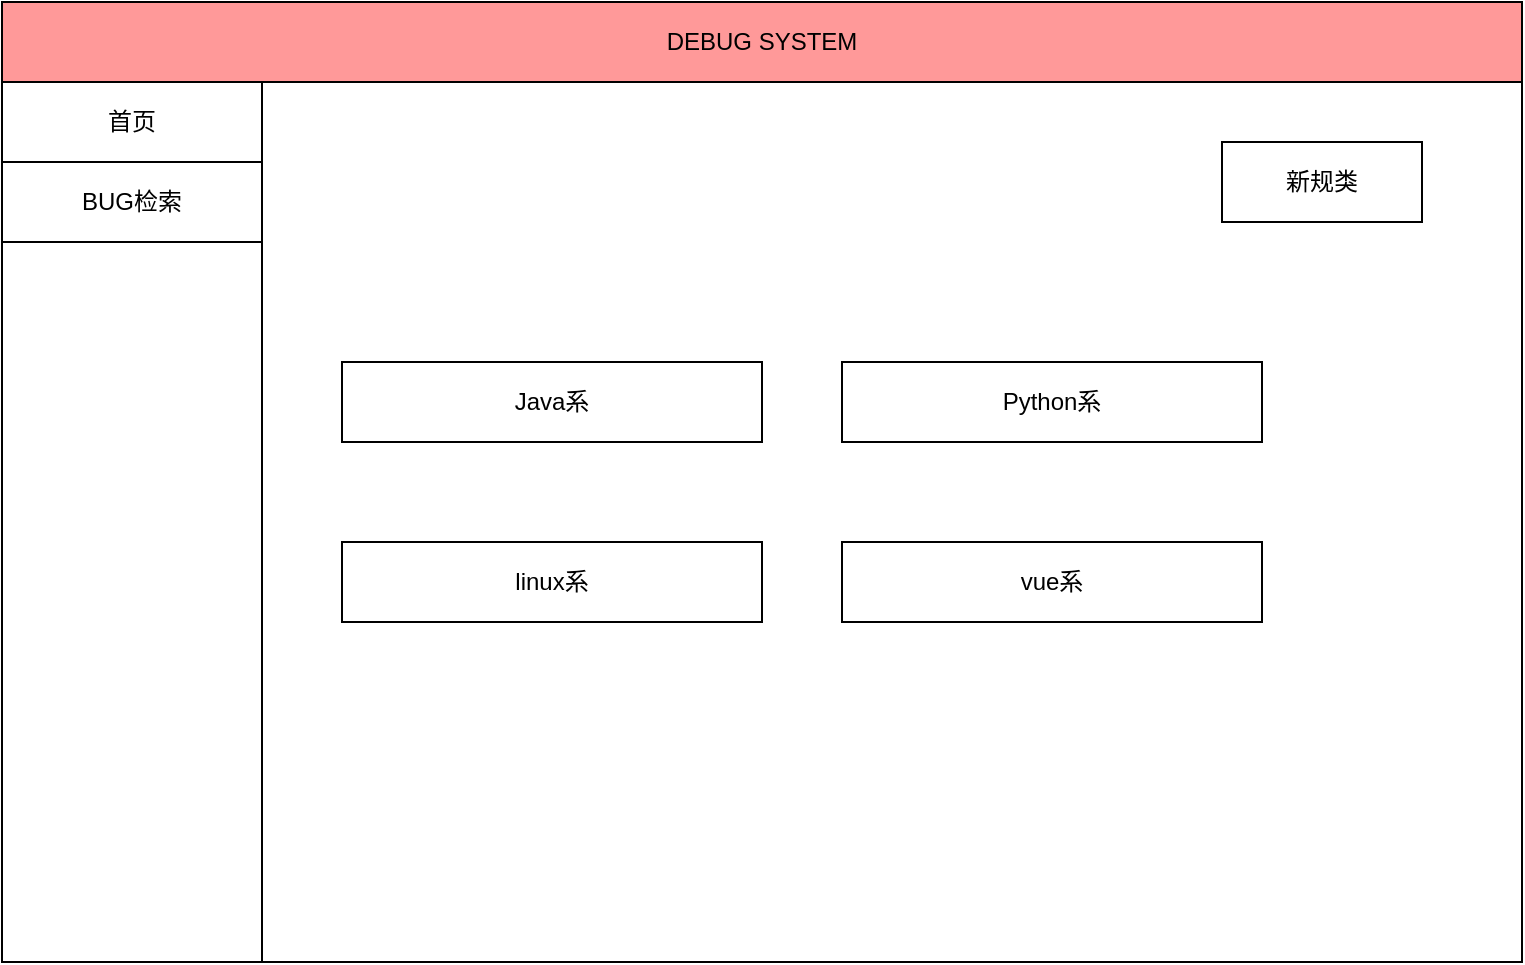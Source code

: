 <mxfile version="24.5.3" type="device" pages="4">
  <diagram name="首页1" id="JeKtLhlmnwfWFVigyM52">
    <mxGraphModel dx="763" dy="539" grid="1" gridSize="10" guides="1" tooltips="1" connect="1" arrows="1" fold="1" page="1" pageScale="1" pageWidth="850" pageHeight="1100" math="0" shadow="0">
      <root>
        <mxCell id="uLVkAg-No_3vYthOXZXG-0" />
        <mxCell id="uLVkAg-No_3vYthOXZXG-1" parent="uLVkAg-No_3vYthOXZXG-0" />
        <mxCell id="uLVkAg-No_3vYthOXZXG-2" value="" style="rounded=0;whiteSpace=wrap;html=1;movable=0;resizable=0;rotatable=0;deletable=0;editable=0;locked=1;connectable=0;" vertex="1" parent="uLVkAg-No_3vYthOXZXG-1">
          <mxGeometry x="40" y="160" width="760" height="480" as="geometry" />
        </mxCell>
        <mxCell id="uLVkAg-No_3vYthOXZXG-3" value="DEBUG SYSTEM" style="rounded=0;whiteSpace=wrap;html=1;fillColor=#FF9999;" vertex="1" parent="uLVkAg-No_3vYthOXZXG-1">
          <mxGeometry x="40" y="160" width="760" height="40" as="geometry" />
        </mxCell>
        <mxCell id="uLVkAg-No_3vYthOXZXG-4" value="" style="rounded=0;whiteSpace=wrap;html=1;" vertex="1" parent="uLVkAg-No_3vYthOXZXG-1">
          <mxGeometry x="40" y="200" width="130" height="440" as="geometry" />
        </mxCell>
        <mxCell id="uLVkAg-No_3vYthOXZXG-5" value="首页" style="rounded=0;whiteSpace=wrap;html=1;" vertex="1" parent="uLVkAg-No_3vYthOXZXG-1">
          <mxGeometry x="40" y="200" width="130" height="40" as="geometry" />
        </mxCell>
        <mxCell id="uLVkAg-No_3vYthOXZXG-6" value="BUG检索" style="rounded=0;whiteSpace=wrap;html=1;" vertex="1" parent="uLVkAg-No_3vYthOXZXG-1">
          <mxGeometry x="40" y="240" width="130" height="40" as="geometry" />
        </mxCell>
        <mxCell id="rDWR1ZieyAalPdPqhEKz-0" value="新规类" style="rounded=0;whiteSpace=wrap;html=1;" vertex="1" parent="uLVkAg-No_3vYthOXZXG-1">
          <mxGeometry x="650" y="230" width="100" height="40" as="geometry" />
        </mxCell>
        <mxCell id="ZA0ctwc0VG-7hXbFLkKi-0" value="Java系" style="rounded=0;whiteSpace=wrap;html=1;" vertex="1" parent="uLVkAg-No_3vYthOXZXG-1">
          <mxGeometry x="210" y="340" width="210" height="40" as="geometry" />
        </mxCell>
        <mxCell id="ZA0ctwc0VG-7hXbFLkKi-1" value="Python系" style="rounded=0;whiteSpace=wrap;html=1;" vertex="1" parent="uLVkAg-No_3vYthOXZXG-1">
          <mxGeometry x="460" y="340" width="210" height="40" as="geometry" />
        </mxCell>
        <mxCell id="ZA0ctwc0VG-7hXbFLkKi-3" value="linux系" style="rounded=0;whiteSpace=wrap;html=1;" vertex="1" parent="uLVkAg-No_3vYthOXZXG-1">
          <mxGeometry x="210" y="430" width="210" height="40" as="geometry" />
        </mxCell>
        <mxCell id="ZA0ctwc0VG-7hXbFLkKi-4" value="vue系" style="rounded=0;whiteSpace=wrap;html=1;" vertex="1" parent="uLVkAg-No_3vYthOXZXG-1">
          <mxGeometry x="460" y="430" width="210" height="40" as="geometry" />
        </mxCell>
      </root>
    </mxGraphModel>
  </diagram>
  <diagram name="首页2" id="vq-HMGgJBdpzq9eGKyt3">
    <mxGraphModel dx="795" dy="562" grid="1" gridSize="10" guides="1" tooltips="1" connect="1" arrows="1" fold="1" page="1" pageScale="1" pageWidth="850" pageHeight="1100" math="0" shadow="0">
      <root>
        <mxCell id="Xv2Txo00BqM7MxigzvJu-0" />
        <mxCell id="Xv2Txo00BqM7MxigzvJu-1" parent="Xv2Txo00BqM7MxigzvJu-0" />
        <mxCell id="Xv2Txo00BqM7MxigzvJu-2" value="" style="rounded=0;whiteSpace=wrap;html=1;movable=0;resizable=0;rotatable=0;deletable=0;editable=0;locked=1;connectable=0;" vertex="1" parent="Xv2Txo00BqM7MxigzvJu-1">
          <mxGeometry x="40" y="160" width="760" height="480" as="geometry" />
        </mxCell>
        <mxCell id="Xv2Txo00BqM7MxigzvJu-3" value="DEBUG SYSTEM" style="rounded=0;whiteSpace=wrap;html=1;fillColor=#FF9999;" vertex="1" parent="Xv2Txo00BqM7MxigzvJu-1">
          <mxGeometry x="40" y="160" width="760" height="40" as="geometry" />
        </mxCell>
        <mxCell id="Xv2Txo00BqM7MxigzvJu-4" value="" style="rounded=0;whiteSpace=wrap;html=1;" vertex="1" parent="Xv2Txo00BqM7MxigzvJu-1">
          <mxGeometry x="40" y="200" width="130" height="440" as="geometry" />
        </mxCell>
        <mxCell id="Xv2Txo00BqM7MxigzvJu-5" value="首页" style="rounded=0;whiteSpace=wrap;html=1;" vertex="1" parent="Xv2Txo00BqM7MxigzvJu-1">
          <mxGeometry x="40" y="200" width="130" height="40" as="geometry" />
        </mxCell>
        <mxCell id="Xv2Txo00BqM7MxigzvJu-6" value="BUG检索" style="rounded=0;whiteSpace=wrap;html=1;" vertex="1" parent="Xv2Txo00BqM7MxigzvJu-1">
          <mxGeometry x="40" y="240" width="130" height="40" as="geometry" />
        </mxCell>
        <mxCell id="Wk3FR-KcC4ZNuNif3a0I-1" value="" style="rounded=0;whiteSpace=wrap;html=1;" vertex="1" parent="Xv2Txo00BqM7MxigzvJu-1">
          <mxGeometry x="170" y="200" width="630" height="80" as="geometry" />
        </mxCell>
        <mxCell id="Wk3FR-KcC4ZNuNif3a0I-2" value="Java系" style="text;html=1;align=center;verticalAlign=middle;whiteSpace=wrap;rounded=0;" vertex="1" parent="Xv2Txo00BqM7MxigzvJu-1">
          <mxGeometry x="425" y="225" width="60" height="30" as="geometry" />
        </mxCell>
        <mxCell id="Vu8QTU-F6pbSYM3yS_lC-0" value="Bug名称" style="rounded=0;whiteSpace=wrap;html=1;" vertex="1" parent="Xv2Txo00BqM7MxigzvJu-1">
          <mxGeometry x="170" y="280" width="220" height="40" as="geometry" />
        </mxCell>
        <mxCell id="Vu8QTU-F6pbSYM3yS_lC-1" value="类别" style="rounded=0;whiteSpace=wrap;html=1;" vertex="1" parent="Xv2Txo00BqM7MxigzvJu-1">
          <mxGeometry x="390" y="280" width="120" height="40" as="geometry" />
        </mxCell>
        <mxCell id="Vu8QTU-F6pbSYM3yS_lC-2" value="发生时间" style="rounded=0;whiteSpace=wrap;html=1;" vertex="1" parent="Xv2Txo00BqM7MxigzvJu-1">
          <mxGeometry x="510" y="280" width="190" height="40" as="geometry" />
        </mxCell>
        <mxCell id="Vu8QTU-F6pbSYM3yS_lC-3" value="操作" style="rounded=0;whiteSpace=wrap;html=1;" vertex="1" parent="Xv2Txo00BqM7MxigzvJu-1">
          <mxGeometry x="700" y="280" width="100" height="40" as="geometry" />
        </mxCell>
        <mxCell id="Vu8QTU-F6pbSYM3yS_lC-4" value="&amp;nbsp;属性名字错误" style="rounded=0;whiteSpace=wrap;html=1;" vertex="1" parent="Xv2Txo00BqM7MxigzvJu-1">
          <mxGeometry x="170" y="320" width="220" height="40" as="geometry" />
        </mxCell>
        <mxCell id="Vu8QTU-F6pbSYM3yS_lC-5" value="JAVA" style="rounded=0;whiteSpace=wrap;html=1;" vertex="1" parent="Xv2Txo00BqM7MxigzvJu-1">
          <mxGeometry x="390" y="320" width="120" height="40" as="geometry" />
        </mxCell>
        <mxCell id="Vu8QTU-F6pbSYM3yS_lC-6" value="2024-10-12" style="rounded=0;whiteSpace=wrap;html=1;" vertex="1" parent="Xv2Txo00BqM7MxigzvJu-1">
          <mxGeometry x="510" y="320" width="190" height="40" as="geometry" />
        </mxCell>
        <mxCell id="Vu8QTU-F6pbSYM3yS_lC-7" value="详细（button）" style="rounded=0;whiteSpace=wrap;html=1;" vertex="1" parent="Xv2Txo00BqM7MxigzvJu-1">
          <mxGeometry x="700" y="320" width="100" height="40" as="geometry" />
        </mxCell>
        <mxCell id="M5cEFG7_2GSgGorKkNnY-0" value="字段类型错误" style="rounded=0;whiteSpace=wrap;html=1;" vertex="1" parent="Xv2Txo00BqM7MxigzvJu-1">
          <mxGeometry x="170" y="360" width="220" height="40" as="geometry" />
        </mxCell>
        <mxCell id="M5cEFG7_2GSgGorKkNnY-1" value="JAVA" style="rounded=0;whiteSpace=wrap;html=1;" vertex="1" parent="Xv2Txo00BqM7MxigzvJu-1">
          <mxGeometry x="390" y="360" width="120" height="40" as="geometry" />
        </mxCell>
        <mxCell id="M5cEFG7_2GSgGorKkNnY-2" value="2024-10-12" style="rounded=0;whiteSpace=wrap;html=1;" vertex="1" parent="Xv2Txo00BqM7MxigzvJu-1">
          <mxGeometry x="510" y="360" width="190" height="40" as="geometry" />
        </mxCell>
        <mxCell id="M5cEFG7_2GSgGorKkNnY-3" value="详细（button）" style="rounded=0;whiteSpace=wrap;html=1;" vertex="1" parent="Xv2Txo00BqM7MxigzvJu-1">
          <mxGeometry x="700" y="360" width="100" height="40" as="geometry" />
        </mxCell>
      </root>
    </mxGraphModel>
  </diagram>
  <diagram name="检索画面" id="GjOWnVN9xjqec9lDzdVl">
    <mxGraphModel dx="795" dy="562" grid="1" gridSize="10" guides="1" tooltips="1" connect="1" arrows="1" fold="1" page="1" pageScale="1" pageWidth="850" pageHeight="1100" math="0" shadow="0">
      <root>
        <mxCell id="0" />
        <mxCell id="1" parent="0" />
        <mxCell id="a0Vjuy0bxZ_yaMu9A0wO-2" value="" style="rounded=0;whiteSpace=wrap;html=1;movable=0;resizable=0;rotatable=0;deletable=0;editable=0;locked=1;connectable=0;" vertex="1" parent="1">
          <mxGeometry x="40" y="160" width="760" height="480" as="geometry" />
        </mxCell>
        <mxCell id="a0Vjuy0bxZ_yaMu9A0wO-3" value="DEBUG SYSTEM" style="rounded=0;whiteSpace=wrap;html=1;fillColor=#FF9999;" vertex="1" parent="1">
          <mxGeometry x="40" y="160" width="760" height="40" as="geometry" />
        </mxCell>
        <mxCell id="a0Vjuy0bxZ_yaMu9A0wO-6" value="" style="rounded=0;whiteSpace=wrap;html=1;" vertex="1" parent="1">
          <mxGeometry x="40" y="200" width="130" height="440" as="geometry" />
        </mxCell>
        <mxCell id="a0Vjuy0bxZ_yaMu9A0wO-7" value="首页" style="rounded=0;whiteSpace=wrap;html=1;" vertex="1" parent="1">
          <mxGeometry x="40" y="200" width="130" height="40" as="geometry" />
        </mxCell>
        <mxCell id="a0Vjuy0bxZ_yaMu9A0wO-8" value="BUG检索" style="rounded=0;whiteSpace=wrap;html=1;" vertex="1" parent="1">
          <mxGeometry x="40" y="240" width="130" height="40" as="geometry" />
        </mxCell>
        <mxCell id="a0Vjuy0bxZ_yaMu9A0wO-9" value="" style="rounded=0;whiteSpace=wrap;html=1;movable=0;resizable=0;rotatable=0;deletable=0;editable=0;locked=1;connectable=0;" vertex="1" parent="1">
          <mxGeometry x="170" y="360" width="630" height="280" as="geometry" />
        </mxCell>
        <mxCell id="a0Vjuy0bxZ_yaMu9A0wO-10" value="" style="rounded=0;whiteSpace=wrap;html=1;" vertex="1" parent="1">
          <mxGeometry x="290" y="230" width="110" height="30" as="geometry" />
        </mxCell>
        <mxCell id="a0Vjuy0bxZ_yaMu9A0wO-11" value="名称" style="text;html=1;align=center;verticalAlign=middle;whiteSpace=wrap;rounded=0;" vertex="1" parent="1">
          <mxGeometry x="230" y="230" width="60" height="30" as="geometry" />
        </mxCell>
        <mxCell id="a0Vjuy0bxZ_yaMu9A0wO-12" value="" style="rounded=0;whiteSpace=wrap;html=1;" vertex="1" parent="1">
          <mxGeometry x="510" y="230" width="110" height="30" as="geometry" />
        </mxCell>
        <mxCell id="a0Vjuy0bxZ_yaMu9A0wO-13" value="类别" style="text;html=1;align=center;verticalAlign=middle;whiteSpace=wrap;rounded=0;" vertex="1" parent="1">
          <mxGeometry x="450" y="230" width="60" height="30" as="geometry" />
        </mxCell>
        <mxCell id="a0Vjuy0bxZ_yaMu9A0wO-14" value="" style="rounded=0;whiteSpace=wrap;html=1;" vertex="1" parent="1">
          <mxGeometry x="290" y="300" width="110" height="30" as="geometry" />
        </mxCell>
        <mxCell id="a0Vjuy0bxZ_yaMu9A0wO-15" value="时间" style="text;html=1;align=center;verticalAlign=middle;whiteSpace=wrap;rounded=0;" vertex="1" parent="1">
          <mxGeometry x="230" y="300" width="60" height="30" as="geometry" />
        </mxCell>
        <mxCell id="a0Vjuy0bxZ_yaMu9A0wO-16" value="1/3" style="text;html=1;align=center;verticalAlign=middle;whiteSpace=wrap;rounded=0;" vertex="1" parent="1">
          <mxGeometry x="425" y="600" width="60" height="30" as="geometry" />
        </mxCell>
        <mxCell id="a0Vjuy0bxZ_yaMu9A0wO-19" value="next page" style="text;html=1;align=center;verticalAlign=middle;whiteSpace=wrap;rounded=0;" vertex="1" parent="1">
          <mxGeometry x="500" y="600" width="60" height="30" as="geometry" />
        </mxCell>
        <mxCell id="a0Vjuy0bxZ_yaMu9A0wO-20" value="last page" style="text;html=1;align=center;verticalAlign=middle;whiteSpace=wrap;rounded=0;" vertex="1" parent="1">
          <mxGeometry x="315" y="600" width="60" height="30" as="geometry" />
        </mxCell>
        <mxCell id="a0Vjuy0bxZ_yaMu9A0wO-24" value="" style="rounded=0;whiteSpace=wrap;html=1;" vertex="1" parent="1">
          <mxGeometry x="170" y="360" width="630" height="40" as="geometry" />
        </mxCell>
        <mxCell id="a0Vjuy0bxZ_yaMu9A0wO-25" value="Bug名称" style="rounded=0;whiteSpace=wrap;html=1;" vertex="1" parent="1">
          <mxGeometry x="170" y="360" width="220" height="40" as="geometry" />
        </mxCell>
        <mxCell id="a0Vjuy0bxZ_yaMu9A0wO-26" value="类别" style="rounded=0;whiteSpace=wrap;html=1;" vertex="1" parent="1">
          <mxGeometry x="390" y="360" width="120" height="40" as="geometry" />
        </mxCell>
        <mxCell id="a0Vjuy0bxZ_yaMu9A0wO-27" value="发生时间" style="rounded=0;whiteSpace=wrap;html=1;" vertex="1" parent="1">
          <mxGeometry x="510" y="360" width="190" height="40" as="geometry" />
        </mxCell>
        <mxCell id="a0Vjuy0bxZ_yaMu9A0wO-28" value="操作" style="rounded=0;whiteSpace=wrap;html=1;" vertex="1" parent="1">
          <mxGeometry x="700" y="360" width="100" height="40" as="geometry" />
        </mxCell>
        <mxCell id="Uk95CwiQpH340KWhVReU-21" value="&amp;nbsp;属性名字错误" style="rounded=0;whiteSpace=wrap;html=1;" vertex="1" parent="1">
          <mxGeometry x="170" y="400" width="220" height="40" as="geometry" />
        </mxCell>
        <mxCell id="Uk95CwiQpH340KWhVReU-22" value="JAVA" style="rounded=0;whiteSpace=wrap;html=1;" vertex="1" parent="1">
          <mxGeometry x="390" y="400" width="120" height="40" as="geometry" />
        </mxCell>
        <mxCell id="Uk95CwiQpH340KWhVReU-23" value="2024-10-12" style="rounded=0;whiteSpace=wrap;html=1;" vertex="1" parent="1">
          <mxGeometry x="510" y="400" width="190" height="40" as="geometry" />
        </mxCell>
        <mxCell id="Uk95CwiQpH340KWhVReU-24" value="详细（button）" style="rounded=0;whiteSpace=wrap;html=1;" vertex="1" parent="1">
          <mxGeometry x="700" y="400" width="100" height="40" as="geometry" />
        </mxCell>
        <mxCell id="pOGOvNHSa6P1L2Clg3-A-1" value="字段类型错误" style="rounded=0;whiteSpace=wrap;html=1;" vertex="1" parent="1">
          <mxGeometry x="170" y="440" width="220" height="40" as="geometry" />
        </mxCell>
        <mxCell id="pOGOvNHSa6P1L2Clg3-A-2" value="JAVA" style="rounded=0;whiteSpace=wrap;html=1;" vertex="1" parent="1">
          <mxGeometry x="390" y="440" width="120" height="40" as="geometry" />
        </mxCell>
        <mxCell id="pOGOvNHSa6P1L2Clg3-A-3" value="2024-10-12" style="rounded=0;whiteSpace=wrap;html=1;" vertex="1" parent="1">
          <mxGeometry x="510" y="440" width="190" height="40" as="geometry" />
        </mxCell>
        <mxCell id="pOGOvNHSa6P1L2Clg3-A-4" value="详细（button）" style="rounded=0;whiteSpace=wrap;html=1;" vertex="1" parent="1">
          <mxGeometry x="700" y="440" width="100" height="40" as="geometry" />
        </mxCell>
        <mxCell id="pOGOvNHSa6P1L2Clg3-A-5" value="检索" style="rounded=1;whiteSpace=wrap;html=1;" vertex="1" parent="1">
          <mxGeometry x="517.5" y="295" width="95" height="40" as="geometry" />
        </mxCell>
        <mxCell id="6ukqaqUUtqrn45wtHXXs-1" value="用户权限错误" style="rounded=0;whiteSpace=wrap;html=1;" vertex="1" parent="1">
          <mxGeometry x="170" y="480" width="220" height="40" as="geometry" />
        </mxCell>
        <mxCell id="6ukqaqUUtqrn45wtHXXs-2" value="Linux" style="rounded=0;whiteSpace=wrap;html=1;" vertex="1" parent="1">
          <mxGeometry x="390" y="480" width="120" height="40" as="geometry" />
        </mxCell>
        <mxCell id="6ukqaqUUtqrn45wtHXXs-3" value="2023-10-12" style="rounded=0;whiteSpace=wrap;html=1;" vertex="1" parent="1">
          <mxGeometry x="510" y="480" width="190" height="40" as="geometry" />
        </mxCell>
        <mxCell id="6ukqaqUUtqrn45wtHXXs-4" value="详细（button）" style="rounded=0;whiteSpace=wrap;html=1;" vertex="1" parent="1">
          <mxGeometry x="700" y="480" width="100" height="40" as="geometry" />
        </mxCell>
      </root>
    </mxGraphModel>
  </diagram>
  <diagram id="8TQRMXPSTmhbRoA13xF0" name="SAMPLE">
    <mxGraphModel dx="954" dy="674" grid="1" gridSize="10" guides="1" tooltips="1" connect="1" arrows="1" fold="1" page="1" pageScale="1" pageWidth="850" pageHeight="1100" math="0" shadow="0">
      <root>
        <mxCell id="0" />
        <mxCell id="1" parent="0" />
        <mxCell id="_ufG8ESslcGHIYvXIYRd-1" value="" style="rounded=0;whiteSpace=wrap;html=1;movable=0;resizable=0;rotatable=0;deletable=0;editable=0;locked=1;connectable=0;" vertex="1" parent="1">
          <mxGeometry x="40" y="160" width="760" height="480" as="geometry" />
        </mxCell>
        <mxCell id="_ufG8ESslcGHIYvXIYRd-2" value="DEBUG SYSTEM" style="rounded=0;whiteSpace=wrap;html=1;fillColor=#FF9999;" vertex="1" parent="1">
          <mxGeometry x="40" y="160" width="760" height="40" as="geometry" />
        </mxCell>
        <mxCell id="_ufG8ESslcGHIYvXIYRd-3" value="" style="rounded=0;whiteSpace=wrap;html=1;" vertex="1" parent="1">
          <mxGeometry x="40" y="200" width="130" height="440" as="geometry" />
        </mxCell>
        <mxCell id="_ufG8ESslcGHIYvXIYRd-4" value="首页" style="rounded=0;whiteSpace=wrap;html=1;" vertex="1" parent="1">
          <mxGeometry x="40" y="200" width="130" height="40" as="geometry" />
        </mxCell>
        <mxCell id="_ufG8ESslcGHIYvXIYRd-5" value="BUG检索" style="rounded=0;whiteSpace=wrap;html=1;" vertex="1" parent="1">
          <mxGeometry x="40" y="240" width="130" height="40" as="geometry" />
        </mxCell>
      </root>
    </mxGraphModel>
  </diagram>
</mxfile>
